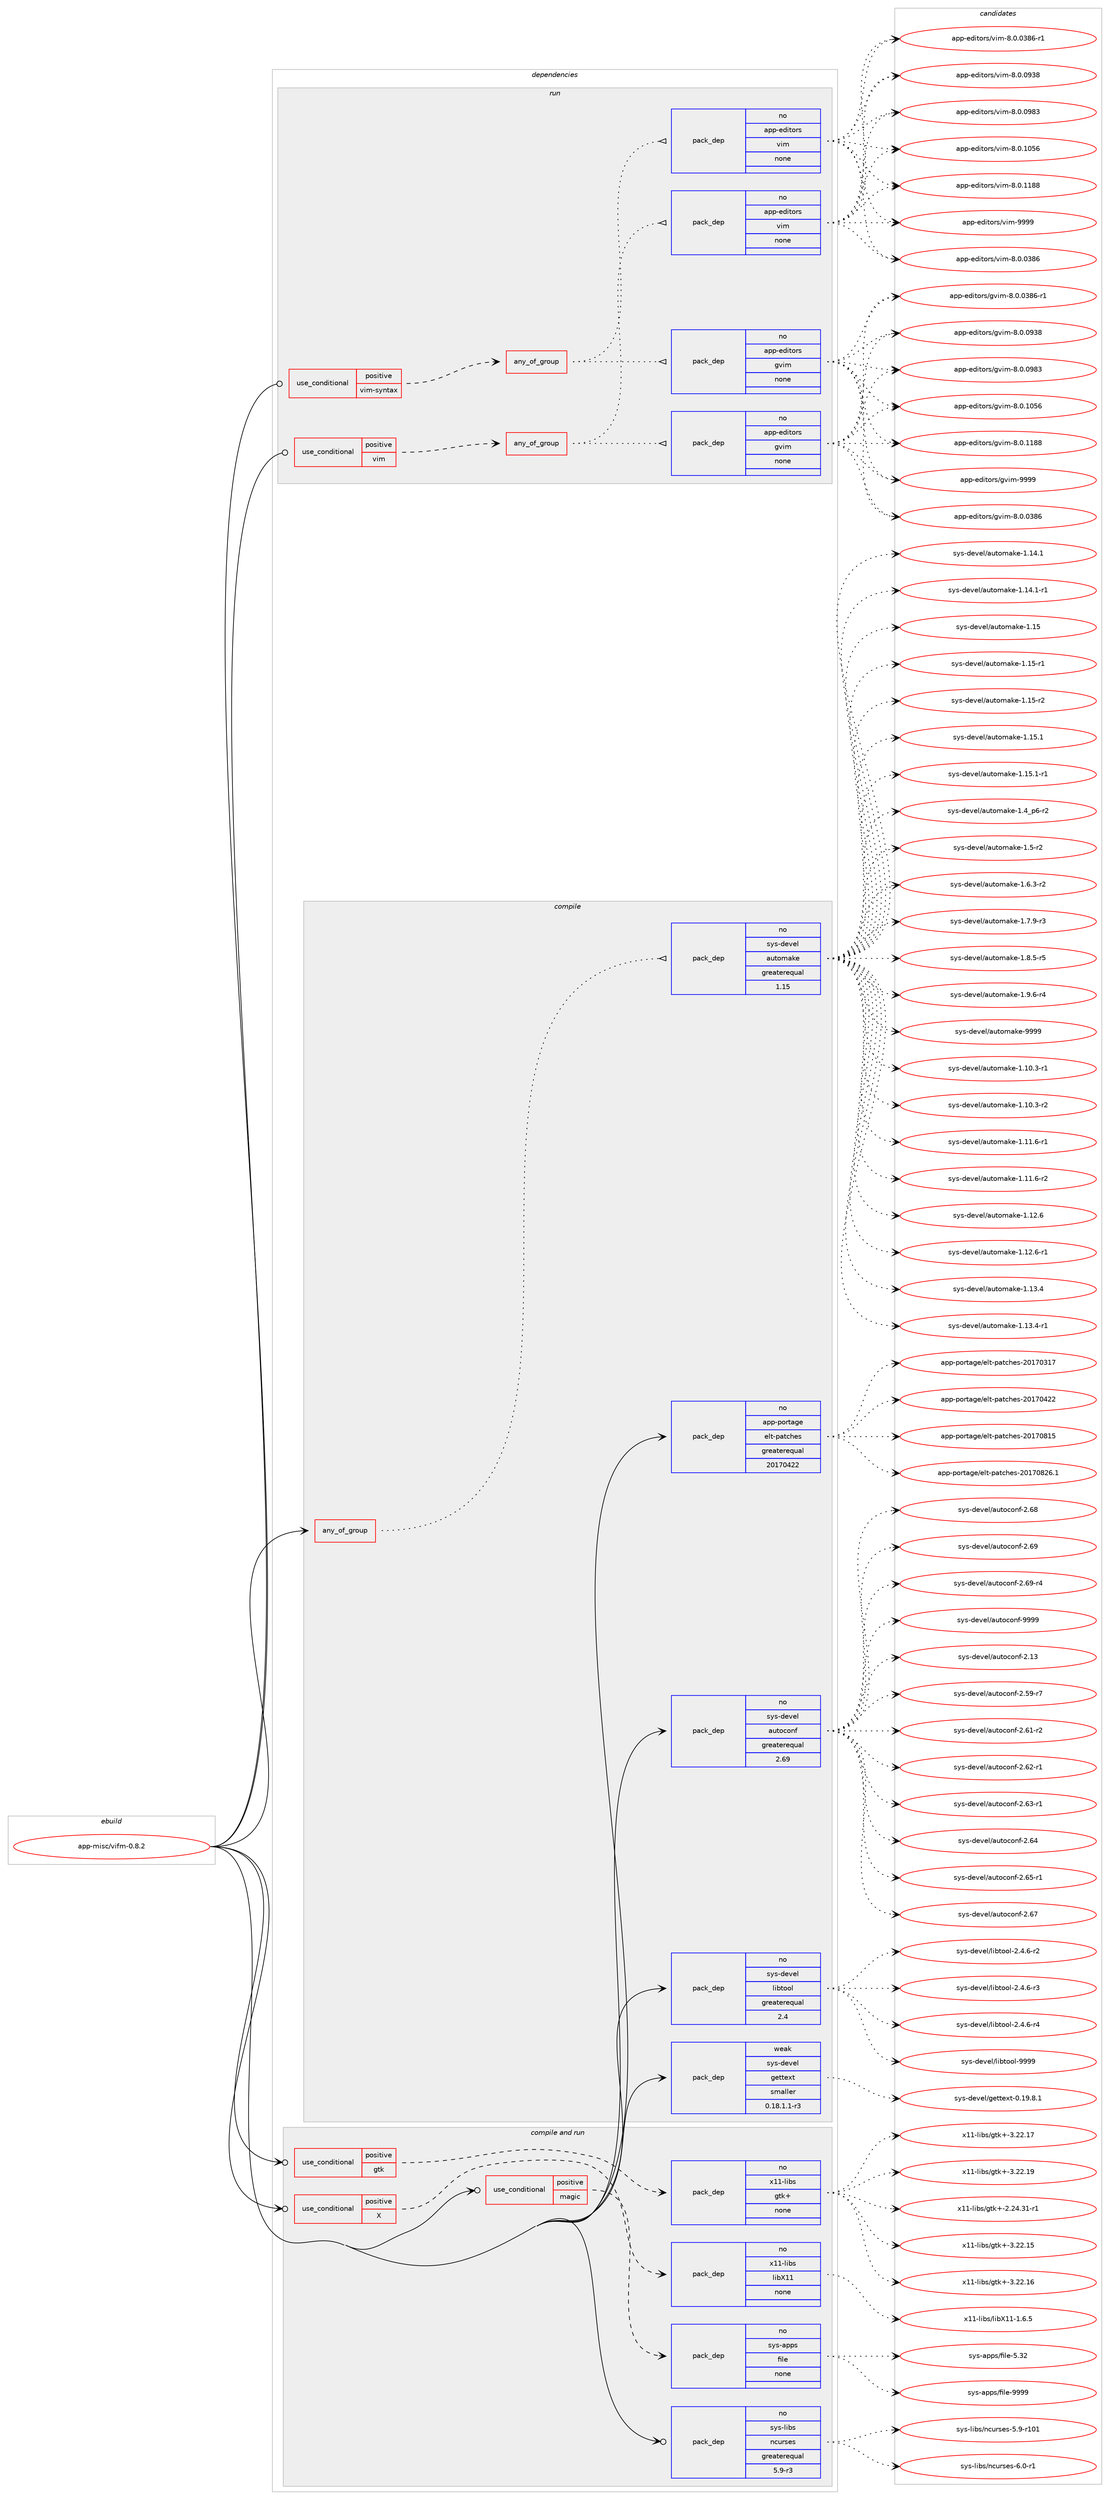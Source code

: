 digraph prolog {

# *************
# Graph options
# *************

newrank=true;
concentrate=true;
compound=true;
graph [rankdir=LR,fontname=Helvetica,fontsize=10,ranksep=1.5];#, ranksep=2.5, nodesep=0.2];
edge  [arrowhead=vee];
node  [fontname=Helvetica,fontsize=10];

# **********
# The ebuild
# **********

subgraph cluster_leftcol {
color=gray;
rank=same;
label=<<i>ebuild</i>>;
id [label="app-misc/vifm-0.8.2", color=red, width=4, href="../app-misc/vifm-0.8.2.svg"];
}

# ****************
# The dependencies
# ****************

subgraph cluster_midcol {
color=gray;
label=<<i>dependencies</i>>;
subgraph cluster_compile {
fillcolor="#eeeeee";
style=filled;
label=<<i>compile</i>>;
subgraph any832 {
dependency48669 [label=<<TABLE BORDER="0" CELLBORDER="1" CELLSPACING="0" CELLPADDING="4"><TR><TD CELLPADDING="10">any_of_group</TD></TR></TABLE>>, shape=none, color=red];subgraph pack34863 {
dependency48670 [label=<<TABLE BORDER="0" CELLBORDER="1" CELLSPACING="0" CELLPADDING="4" WIDTH="220"><TR><TD ROWSPAN="6" CELLPADDING="30">pack_dep</TD></TR><TR><TD WIDTH="110">no</TD></TR><TR><TD>sys-devel</TD></TR><TR><TD>automake</TD></TR><TR><TD>greaterequal</TD></TR><TR><TD>1.15</TD></TR></TABLE>>, shape=none, color=blue];
}
dependency48669:e -> dependency48670:w [weight=20,style="dotted",arrowhead="oinv"];
}
id:e -> dependency48669:w [weight=20,style="solid",arrowhead="vee"];
subgraph pack34864 {
dependency48671 [label=<<TABLE BORDER="0" CELLBORDER="1" CELLSPACING="0" CELLPADDING="4" WIDTH="220"><TR><TD ROWSPAN="6" CELLPADDING="30">pack_dep</TD></TR><TR><TD WIDTH="110">no</TD></TR><TR><TD>app-portage</TD></TR><TR><TD>elt-patches</TD></TR><TR><TD>greaterequal</TD></TR><TR><TD>20170422</TD></TR></TABLE>>, shape=none, color=blue];
}
id:e -> dependency48671:w [weight=20,style="solid",arrowhead="vee"];
subgraph pack34865 {
dependency48672 [label=<<TABLE BORDER="0" CELLBORDER="1" CELLSPACING="0" CELLPADDING="4" WIDTH="220"><TR><TD ROWSPAN="6" CELLPADDING="30">pack_dep</TD></TR><TR><TD WIDTH="110">no</TD></TR><TR><TD>sys-devel</TD></TR><TR><TD>autoconf</TD></TR><TR><TD>greaterequal</TD></TR><TR><TD>2.69</TD></TR></TABLE>>, shape=none, color=blue];
}
id:e -> dependency48672:w [weight=20,style="solid",arrowhead="vee"];
subgraph pack34866 {
dependency48673 [label=<<TABLE BORDER="0" CELLBORDER="1" CELLSPACING="0" CELLPADDING="4" WIDTH="220"><TR><TD ROWSPAN="6" CELLPADDING="30">pack_dep</TD></TR><TR><TD WIDTH="110">no</TD></TR><TR><TD>sys-devel</TD></TR><TR><TD>libtool</TD></TR><TR><TD>greaterequal</TD></TR><TR><TD>2.4</TD></TR></TABLE>>, shape=none, color=blue];
}
id:e -> dependency48673:w [weight=20,style="solid",arrowhead="vee"];
subgraph pack34867 {
dependency48674 [label=<<TABLE BORDER="0" CELLBORDER="1" CELLSPACING="0" CELLPADDING="4" WIDTH="220"><TR><TD ROWSPAN="6" CELLPADDING="30">pack_dep</TD></TR><TR><TD WIDTH="110">weak</TD></TR><TR><TD>sys-devel</TD></TR><TR><TD>gettext</TD></TR><TR><TD>smaller</TD></TR><TR><TD>0.18.1.1-r3</TD></TR></TABLE>>, shape=none, color=blue];
}
id:e -> dependency48674:w [weight=20,style="solid",arrowhead="vee"];
}
subgraph cluster_compileandrun {
fillcolor="#eeeeee";
style=filled;
label=<<i>compile and run</i>>;
subgraph cond12953 {
dependency48675 [label=<<TABLE BORDER="0" CELLBORDER="1" CELLSPACING="0" CELLPADDING="4"><TR><TD ROWSPAN="3" CELLPADDING="10">use_conditional</TD></TR><TR><TD>positive</TD></TR><TR><TD>X</TD></TR></TABLE>>, shape=none, color=red];
subgraph pack34868 {
dependency48676 [label=<<TABLE BORDER="0" CELLBORDER="1" CELLSPACING="0" CELLPADDING="4" WIDTH="220"><TR><TD ROWSPAN="6" CELLPADDING="30">pack_dep</TD></TR><TR><TD WIDTH="110">no</TD></TR><TR><TD>x11-libs</TD></TR><TR><TD>libX11</TD></TR><TR><TD>none</TD></TR><TR><TD></TD></TR></TABLE>>, shape=none, color=blue];
}
dependency48675:e -> dependency48676:w [weight=20,style="dashed",arrowhead="vee"];
}
id:e -> dependency48675:w [weight=20,style="solid",arrowhead="odotvee"];
subgraph cond12954 {
dependency48677 [label=<<TABLE BORDER="0" CELLBORDER="1" CELLSPACING="0" CELLPADDING="4"><TR><TD ROWSPAN="3" CELLPADDING="10">use_conditional</TD></TR><TR><TD>positive</TD></TR><TR><TD>gtk</TD></TR></TABLE>>, shape=none, color=red];
subgraph pack34869 {
dependency48678 [label=<<TABLE BORDER="0" CELLBORDER="1" CELLSPACING="0" CELLPADDING="4" WIDTH="220"><TR><TD ROWSPAN="6" CELLPADDING="30">pack_dep</TD></TR><TR><TD WIDTH="110">no</TD></TR><TR><TD>x11-libs</TD></TR><TR><TD>gtk+</TD></TR><TR><TD>none</TD></TR><TR><TD></TD></TR></TABLE>>, shape=none, color=blue];
}
dependency48677:e -> dependency48678:w [weight=20,style="dashed",arrowhead="vee"];
}
id:e -> dependency48677:w [weight=20,style="solid",arrowhead="odotvee"];
subgraph cond12955 {
dependency48679 [label=<<TABLE BORDER="0" CELLBORDER="1" CELLSPACING="0" CELLPADDING="4"><TR><TD ROWSPAN="3" CELLPADDING="10">use_conditional</TD></TR><TR><TD>positive</TD></TR><TR><TD>magic</TD></TR></TABLE>>, shape=none, color=red];
subgraph pack34870 {
dependency48680 [label=<<TABLE BORDER="0" CELLBORDER="1" CELLSPACING="0" CELLPADDING="4" WIDTH="220"><TR><TD ROWSPAN="6" CELLPADDING="30">pack_dep</TD></TR><TR><TD WIDTH="110">no</TD></TR><TR><TD>sys-apps</TD></TR><TR><TD>file</TD></TR><TR><TD>none</TD></TR><TR><TD></TD></TR></TABLE>>, shape=none, color=blue];
}
dependency48679:e -> dependency48680:w [weight=20,style="dashed",arrowhead="vee"];
}
id:e -> dependency48679:w [weight=20,style="solid",arrowhead="odotvee"];
subgraph pack34871 {
dependency48681 [label=<<TABLE BORDER="0" CELLBORDER="1" CELLSPACING="0" CELLPADDING="4" WIDTH="220"><TR><TD ROWSPAN="6" CELLPADDING="30">pack_dep</TD></TR><TR><TD WIDTH="110">no</TD></TR><TR><TD>sys-libs</TD></TR><TR><TD>ncurses</TD></TR><TR><TD>greaterequal</TD></TR><TR><TD>5.9-r3</TD></TR></TABLE>>, shape=none, color=blue];
}
id:e -> dependency48681:w [weight=20,style="solid",arrowhead="odotvee"];
}
subgraph cluster_run {
fillcolor="#eeeeee";
style=filled;
label=<<i>run</i>>;
subgraph cond12956 {
dependency48682 [label=<<TABLE BORDER="0" CELLBORDER="1" CELLSPACING="0" CELLPADDING="4"><TR><TD ROWSPAN="3" CELLPADDING="10">use_conditional</TD></TR><TR><TD>positive</TD></TR><TR><TD>vim</TD></TR></TABLE>>, shape=none, color=red];
subgraph any833 {
dependency48683 [label=<<TABLE BORDER="0" CELLBORDER="1" CELLSPACING="0" CELLPADDING="4"><TR><TD CELLPADDING="10">any_of_group</TD></TR></TABLE>>, shape=none, color=red];subgraph pack34872 {
dependency48684 [label=<<TABLE BORDER="0" CELLBORDER="1" CELLSPACING="0" CELLPADDING="4" WIDTH="220"><TR><TD ROWSPAN="6" CELLPADDING="30">pack_dep</TD></TR><TR><TD WIDTH="110">no</TD></TR><TR><TD>app-editors</TD></TR><TR><TD>vim</TD></TR><TR><TD>none</TD></TR><TR><TD></TD></TR></TABLE>>, shape=none, color=blue];
}
dependency48683:e -> dependency48684:w [weight=20,style="dotted",arrowhead="oinv"];
subgraph pack34873 {
dependency48685 [label=<<TABLE BORDER="0" CELLBORDER="1" CELLSPACING="0" CELLPADDING="4" WIDTH="220"><TR><TD ROWSPAN="6" CELLPADDING="30">pack_dep</TD></TR><TR><TD WIDTH="110">no</TD></TR><TR><TD>app-editors</TD></TR><TR><TD>gvim</TD></TR><TR><TD>none</TD></TR><TR><TD></TD></TR></TABLE>>, shape=none, color=blue];
}
dependency48683:e -> dependency48685:w [weight=20,style="dotted",arrowhead="oinv"];
}
dependency48682:e -> dependency48683:w [weight=20,style="dashed",arrowhead="vee"];
}
id:e -> dependency48682:w [weight=20,style="solid",arrowhead="odot"];
subgraph cond12957 {
dependency48686 [label=<<TABLE BORDER="0" CELLBORDER="1" CELLSPACING="0" CELLPADDING="4"><TR><TD ROWSPAN="3" CELLPADDING="10">use_conditional</TD></TR><TR><TD>positive</TD></TR><TR><TD>vim-syntax</TD></TR></TABLE>>, shape=none, color=red];
subgraph any834 {
dependency48687 [label=<<TABLE BORDER="0" CELLBORDER="1" CELLSPACING="0" CELLPADDING="4"><TR><TD CELLPADDING="10">any_of_group</TD></TR></TABLE>>, shape=none, color=red];subgraph pack34874 {
dependency48688 [label=<<TABLE BORDER="0" CELLBORDER="1" CELLSPACING="0" CELLPADDING="4" WIDTH="220"><TR><TD ROWSPAN="6" CELLPADDING="30">pack_dep</TD></TR><TR><TD WIDTH="110">no</TD></TR><TR><TD>app-editors</TD></TR><TR><TD>vim</TD></TR><TR><TD>none</TD></TR><TR><TD></TD></TR></TABLE>>, shape=none, color=blue];
}
dependency48687:e -> dependency48688:w [weight=20,style="dotted",arrowhead="oinv"];
subgraph pack34875 {
dependency48689 [label=<<TABLE BORDER="0" CELLBORDER="1" CELLSPACING="0" CELLPADDING="4" WIDTH="220"><TR><TD ROWSPAN="6" CELLPADDING="30">pack_dep</TD></TR><TR><TD WIDTH="110">no</TD></TR><TR><TD>app-editors</TD></TR><TR><TD>gvim</TD></TR><TR><TD>none</TD></TR><TR><TD></TD></TR></TABLE>>, shape=none, color=blue];
}
dependency48687:e -> dependency48689:w [weight=20,style="dotted",arrowhead="oinv"];
}
dependency48686:e -> dependency48687:w [weight=20,style="dashed",arrowhead="vee"];
}
id:e -> dependency48686:w [weight=20,style="solid",arrowhead="odot"];
}
}

# **************
# The candidates
# **************

subgraph cluster_choices {
rank=same;
color=gray;
label=<<i>candidates</i>>;

subgraph choice34863 {
color=black;
nodesep=1;
choice11512111545100101118101108479711711611110997107101454946494846514511449 [label="sys-devel/automake-1.10.3-r1", color=red, width=4,href="../sys-devel/automake-1.10.3-r1.svg"];
choice11512111545100101118101108479711711611110997107101454946494846514511450 [label="sys-devel/automake-1.10.3-r2", color=red, width=4,href="../sys-devel/automake-1.10.3-r2.svg"];
choice11512111545100101118101108479711711611110997107101454946494946544511449 [label="sys-devel/automake-1.11.6-r1", color=red, width=4,href="../sys-devel/automake-1.11.6-r1.svg"];
choice11512111545100101118101108479711711611110997107101454946494946544511450 [label="sys-devel/automake-1.11.6-r2", color=red, width=4,href="../sys-devel/automake-1.11.6-r2.svg"];
choice1151211154510010111810110847971171161111099710710145494649504654 [label="sys-devel/automake-1.12.6", color=red, width=4,href="../sys-devel/automake-1.12.6.svg"];
choice11512111545100101118101108479711711611110997107101454946495046544511449 [label="sys-devel/automake-1.12.6-r1", color=red, width=4,href="../sys-devel/automake-1.12.6-r1.svg"];
choice1151211154510010111810110847971171161111099710710145494649514652 [label="sys-devel/automake-1.13.4", color=red, width=4,href="../sys-devel/automake-1.13.4.svg"];
choice11512111545100101118101108479711711611110997107101454946495146524511449 [label="sys-devel/automake-1.13.4-r1", color=red, width=4,href="../sys-devel/automake-1.13.4-r1.svg"];
choice1151211154510010111810110847971171161111099710710145494649524649 [label="sys-devel/automake-1.14.1", color=red, width=4,href="../sys-devel/automake-1.14.1.svg"];
choice11512111545100101118101108479711711611110997107101454946495246494511449 [label="sys-devel/automake-1.14.1-r1", color=red, width=4,href="../sys-devel/automake-1.14.1-r1.svg"];
choice115121115451001011181011084797117116111109971071014549464953 [label="sys-devel/automake-1.15", color=red, width=4,href="../sys-devel/automake-1.15.svg"];
choice1151211154510010111810110847971171161111099710710145494649534511449 [label="sys-devel/automake-1.15-r1", color=red, width=4,href="../sys-devel/automake-1.15-r1.svg"];
choice1151211154510010111810110847971171161111099710710145494649534511450 [label="sys-devel/automake-1.15-r2", color=red, width=4,href="../sys-devel/automake-1.15-r2.svg"];
choice1151211154510010111810110847971171161111099710710145494649534649 [label="sys-devel/automake-1.15.1", color=red, width=4,href="../sys-devel/automake-1.15.1.svg"];
choice11512111545100101118101108479711711611110997107101454946495346494511449 [label="sys-devel/automake-1.15.1-r1", color=red, width=4,href="../sys-devel/automake-1.15.1-r1.svg"];
choice115121115451001011181011084797117116111109971071014549465295112544511450 [label="sys-devel/automake-1.4_p6-r2", color=red, width=4,href="../sys-devel/automake-1.4_p6-r2.svg"];
choice11512111545100101118101108479711711611110997107101454946534511450 [label="sys-devel/automake-1.5-r2", color=red, width=4,href="../sys-devel/automake-1.5-r2.svg"];
choice115121115451001011181011084797117116111109971071014549465446514511450 [label="sys-devel/automake-1.6.3-r2", color=red, width=4,href="../sys-devel/automake-1.6.3-r2.svg"];
choice115121115451001011181011084797117116111109971071014549465546574511451 [label="sys-devel/automake-1.7.9-r3", color=red, width=4,href="../sys-devel/automake-1.7.9-r3.svg"];
choice115121115451001011181011084797117116111109971071014549465646534511453 [label="sys-devel/automake-1.8.5-r5", color=red, width=4,href="../sys-devel/automake-1.8.5-r5.svg"];
choice115121115451001011181011084797117116111109971071014549465746544511452 [label="sys-devel/automake-1.9.6-r4", color=red, width=4,href="../sys-devel/automake-1.9.6-r4.svg"];
choice115121115451001011181011084797117116111109971071014557575757 [label="sys-devel/automake-9999", color=red, width=4,href="../sys-devel/automake-9999.svg"];
dependency48670:e -> choice11512111545100101118101108479711711611110997107101454946494846514511449:w [style=dotted,weight="100"];
dependency48670:e -> choice11512111545100101118101108479711711611110997107101454946494846514511450:w [style=dotted,weight="100"];
dependency48670:e -> choice11512111545100101118101108479711711611110997107101454946494946544511449:w [style=dotted,weight="100"];
dependency48670:e -> choice11512111545100101118101108479711711611110997107101454946494946544511450:w [style=dotted,weight="100"];
dependency48670:e -> choice1151211154510010111810110847971171161111099710710145494649504654:w [style=dotted,weight="100"];
dependency48670:e -> choice11512111545100101118101108479711711611110997107101454946495046544511449:w [style=dotted,weight="100"];
dependency48670:e -> choice1151211154510010111810110847971171161111099710710145494649514652:w [style=dotted,weight="100"];
dependency48670:e -> choice11512111545100101118101108479711711611110997107101454946495146524511449:w [style=dotted,weight="100"];
dependency48670:e -> choice1151211154510010111810110847971171161111099710710145494649524649:w [style=dotted,weight="100"];
dependency48670:e -> choice11512111545100101118101108479711711611110997107101454946495246494511449:w [style=dotted,weight="100"];
dependency48670:e -> choice115121115451001011181011084797117116111109971071014549464953:w [style=dotted,weight="100"];
dependency48670:e -> choice1151211154510010111810110847971171161111099710710145494649534511449:w [style=dotted,weight="100"];
dependency48670:e -> choice1151211154510010111810110847971171161111099710710145494649534511450:w [style=dotted,weight="100"];
dependency48670:e -> choice1151211154510010111810110847971171161111099710710145494649534649:w [style=dotted,weight="100"];
dependency48670:e -> choice11512111545100101118101108479711711611110997107101454946495346494511449:w [style=dotted,weight="100"];
dependency48670:e -> choice115121115451001011181011084797117116111109971071014549465295112544511450:w [style=dotted,weight="100"];
dependency48670:e -> choice11512111545100101118101108479711711611110997107101454946534511450:w [style=dotted,weight="100"];
dependency48670:e -> choice115121115451001011181011084797117116111109971071014549465446514511450:w [style=dotted,weight="100"];
dependency48670:e -> choice115121115451001011181011084797117116111109971071014549465546574511451:w [style=dotted,weight="100"];
dependency48670:e -> choice115121115451001011181011084797117116111109971071014549465646534511453:w [style=dotted,weight="100"];
dependency48670:e -> choice115121115451001011181011084797117116111109971071014549465746544511452:w [style=dotted,weight="100"];
dependency48670:e -> choice115121115451001011181011084797117116111109971071014557575757:w [style=dotted,weight="100"];
}
subgraph choice34864 {
color=black;
nodesep=1;
choice97112112451121111141169710310147101108116451129711699104101115455048495548514955 [label="app-portage/elt-patches-20170317", color=red, width=4,href="../app-portage/elt-patches-20170317.svg"];
choice97112112451121111141169710310147101108116451129711699104101115455048495548525050 [label="app-portage/elt-patches-20170422", color=red, width=4,href="../app-portage/elt-patches-20170422.svg"];
choice97112112451121111141169710310147101108116451129711699104101115455048495548564953 [label="app-portage/elt-patches-20170815", color=red, width=4,href="../app-portage/elt-patches-20170815.svg"];
choice971121124511211111411697103101471011081164511297116991041011154550484955485650544649 [label="app-portage/elt-patches-20170826.1", color=red, width=4,href="../app-portage/elt-patches-20170826.1.svg"];
dependency48671:e -> choice97112112451121111141169710310147101108116451129711699104101115455048495548514955:w [style=dotted,weight="100"];
dependency48671:e -> choice97112112451121111141169710310147101108116451129711699104101115455048495548525050:w [style=dotted,weight="100"];
dependency48671:e -> choice97112112451121111141169710310147101108116451129711699104101115455048495548564953:w [style=dotted,weight="100"];
dependency48671:e -> choice971121124511211111411697103101471011081164511297116991041011154550484955485650544649:w [style=dotted,weight="100"];
}
subgraph choice34865 {
color=black;
nodesep=1;
choice115121115451001011181011084797117116111991111101024550464951 [label="sys-devel/autoconf-2.13", color=red, width=4,href="../sys-devel/autoconf-2.13.svg"];
choice1151211154510010111810110847971171161119911111010245504653574511455 [label="sys-devel/autoconf-2.59-r7", color=red, width=4,href="../sys-devel/autoconf-2.59-r7.svg"];
choice1151211154510010111810110847971171161119911111010245504654494511450 [label="sys-devel/autoconf-2.61-r2", color=red, width=4,href="../sys-devel/autoconf-2.61-r2.svg"];
choice1151211154510010111810110847971171161119911111010245504654504511449 [label="sys-devel/autoconf-2.62-r1", color=red, width=4,href="../sys-devel/autoconf-2.62-r1.svg"];
choice1151211154510010111810110847971171161119911111010245504654514511449 [label="sys-devel/autoconf-2.63-r1", color=red, width=4,href="../sys-devel/autoconf-2.63-r1.svg"];
choice115121115451001011181011084797117116111991111101024550465452 [label="sys-devel/autoconf-2.64", color=red, width=4,href="../sys-devel/autoconf-2.64.svg"];
choice1151211154510010111810110847971171161119911111010245504654534511449 [label="sys-devel/autoconf-2.65-r1", color=red, width=4,href="../sys-devel/autoconf-2.65-r1.svg"];
choice115121115451001011181011084797117116111991111101024550465455 [label="sys-devel/autoconf-2.67", color=red, width=4,href="../sys-devel/autoconf-2.67.svg"];
choice115121115451001011181011084797117116111991111101024550465456 [label="sys-devel/autoconf-2.68", color=red, width=4,href="../sys-devel/autoconf-2.68.svg"];
choice115121115451001011181011084797117116111991111101024550465457 [label="sys-devel/autoconf-2.69", color=red, width=4,href="../sys-devel/autoconf-2.69.svg"];
choice1151211154510010111810110847971171161119911111010245504654574511452 [label="sys-devel/autoconf-2.69-r4", color=red, width=4,href="../sys-devel/autoconf-2.69-r4.svg"];
choice115121115451001011181011084797117116111991111101024557575757 [label="sys-devel/autoconf-9999", color=red, width=4,href="../sys-devel/autoconf-9999.svg"];
dependency48672:e -> choice115121115451001011181011084797117116111991111101024550464951:w [style=dotted,weight="100"];
dependency48672:e -> choice1151211154510010111810110847971171161119911111010245504653574511455:w [style=dotted,weight="100"];
dependency48672:e -> choice1151211154510010111810110847971171161119911111010245504654494511450:w [style=dotted,weight="100"];
dependency48672:e -> choice1151211154510010111810110847971171161119911111010245504654504511449:w [style=dotted,weight="100"];
dependency48672:e -> choice1151211154510010111810110847971171161119911111010245504654514511449:w [style=dotted,weight="100"];
dependency48672:e -> choice115121115451001011181011084797117116111991111101024550465452:w [style=dotted,weight="100"];
dependency48672:e -> choice1151211154510010111810110847971171161119911111010245504654534511449:w [style=dotted,weight="100"];
dependency48672:e -> choice115121115451001011181011084797117116111991111101024550465455:w [style=dotted,weight="100"];
dependency48672:e -> choice115121115451001011181011084797117116111991111101024550465456:w [style=dotted,weight="100"];
dependency48672:e -> choice115121115451001011181011084797117116111991111101024550465457:w [style=dotted,weight="100"];
dependency48672:e -> choice1151211154510010111810110847971171161119911111010245504654574511452:w [style=dotted,weight="100"];
dependency48672:e -> choice115121115451001011181011084797117116111991111101024557575757:w [style=dotted,weight="100"];
}
subgraph choice34866 {
color=black;
nodesep=1;
choice1151211154510010111810110847108105981161111111084550465246544511450 [label="sys-devel/libtool-2.4.6-r2", color=red, width=4,href="../sys-devel/libtool-2.4.6-r2.svg"];
choice1151211154510010111810110847108105981161111111084550465246544511451 [label="sys-devel/libtool-2.4.6-r3", color=red, width=4,href="../sys-devel/libtool-2.4.6-r3.svg"];
choice1151211154510010111810110847108105981161111111084550465246544511452 [label="sys-devel/libtool-2.4.6-r4", color=red, width=4,href="../sys-devel/libtool-2.4.6-r4.svg"];
choice1151211154510010111810110847108105981161111111084557575757 [label="sys-devel/libtool-9999", color=red, width=4,href="../sys-devel/libtool-9999.svg"];
dependency48673:e -> choice1151211154510010111810110847108105981161111111084550465246544511450:w [style=dotted,weight="100"];
dependency48673:e -> choice1151211154510010111810110847108105981161111111084550465246544511451:w [style=dotted,weight="100"];
dependency48673:e -> choice1151211154510010111810110847108105981161111111084550465246544511452:w [style=dotted,weight="100"];
dependency48673:e -> choice1151211154510010111810110847108105981161111111084557575757:w [style=dotted,weight="100"];
}
subgraph choice34867 {
color=black;
nodesep=1;
choice1151211154510010111810110847103101116116101120116454846495746564649 [label="sys-devel/gettext-0.19.8.1", color=red, width=4,href="../sys-devel/gettext-0.19.8.1.svg"];
dependency48674:e -> choice1151211154510010111810110847103101116116101120116454846495746564649:w [style=dotted,weight="100"];
}
subgraph choice34868 {
color=black;
nodesep=1;
choice120494945108105981154710810598884949454946544653 [label="x11-libs/libX11-1.6.5", color=red, width=4,href="../x11-libs/libX11-1.6.5.svg"];
dependency48676:e -> choice120494945108105981154710810598884949454946544653:w [style=dotted,weight="100"];
}
subgraph choice34869 {
color=black;
nodesep=1;
choice12049494510810598115471031161074345504650524651494511449 [label="x11-libs/gtk+-2.24.31-r1", color=red, width=4,href="../x11-libs/gtk+-2.24.31-r1.svg"];
choice1204949451081059811547103116107434551465050464953 [label="x11-libs/gtk+-3.22.15", color=red, width=4,href="../x11-libs/gtk+-3.22.15.svg"];
choice1204949451081059811547103116107434551465050464954 [label="x11-libs/gtk+-3.22.16", color=red, width=4,href="../x11-libs/gtk+-3.22.16.svg"];
choice1204949451081059811547103116107434551465050464955 [label="x11-libs/gtk+-3.22.17", color=red, width=4,href="../x11-libs/gtk+-3.22.17.svg"];
choice1204949451081059811547103116107434551465050464957 [label="x11-libs/gtk+-3.22.19", color=red, width=4,href="../x11-libs/gtk+-3.22.19.svg"];
dependency48678:e -> choice12049494510810598115471031161074345504650524651494511449:w [style=dotted,weight="100"];
dependency48678:e -> choice1204949451081059811547103116107434551465050464953:w [style=dotted,weight="100"];
dependency48678:e -> choice1204949451081059811547103116107434551465050464954:w [style=dotted,weight="100"];
dependency48678:e -> choice1204949451081059811547103116107434551465050464955:w [style=dotted,weight="100"];
dependency48678:e -> choice1204949451081059811547103116107434551465050464957:w [style=dotted,weight="100"];
}
subgraph choice34870 {
color=black;
nodesep=1;
choice1151211154597112112115471021051081014553465150 [label="sys-apps/file-5.32", color=red, width=4,href="../sys-apps/file-5.32.svg"];
choice1151211154597112112115471021051081014557575757 [label="sys-apps/file-9999", color=red, width=4,href="../sys-apps/file-9999.svg"];
dependency48680:e -> choice1151211154597112112115471021051081014553465150:w [style=dotted,weight="100"];
dependency48680:e -> choice1151211154597112112115471021051081014557575757:w [style=dotted,weight="100"];
}
subgraph choice34871 {
color=black;
nodesep=1;
choice115121115451081059811547110991171141151011154553465745114494849 [label="sys-libs/ncurses-5.9-r101", color=red, width=4,href="../sys-libs/ncurses-5.9-r101.svg"];
choice11512111545108105981154711099117114115101115455446484511449 [label="sys-libs/ncurses-6.0-r1", color=red, width=4,href="../sys-libs/ncurses-6.0-r1.svg"];
dependency48681:e -> choice115121115451081059811547110991171141151011154553465745114494849:w [style=dotted,weight="100"];
dependency48681:e -> choice11512111545108105981154711099117114115101115455446484511449:w [style=dotted,weight="100"];
}
subgraph choice34872 {
color=black;
nodesep=1;
choice971121124510110010511611111411547118105109455646484648515654 [label="app-editors/vim-8.0.0386", color=red, width=4,href="../app-editors/vim-8.0.0386.svg"];
choice9711211245101100105116111114115471181051094556464846485156544511449 [label="app-editors/vim-8.0.0386-r1", color=red, width=4,href="../app-editors/vim-8.0.0386-r1.svg"];
choice971121124510110010511611111411547118105109455646484648575156 [label="app-editors/vim-8.0.0938", color=red, width=4,href="../app-editors/vim-8.0.0938.svg"];
choice971121124510110010511611111411547118105109455646484648575651 [label="app-editors/vim-8.0.0983", color=red, width=4,href="../app-editors/vim-8.0.0983.svg"];
choice971121124510110010511611111411547118105109455646484649485354 [label="app-editors/vim-8.0.1056", color=red, width=4,href="../app-editors/vim-8.0.1056.svg"];
choice971121124510110010511611111411547118105109455646484649495656 [label="app-editors/vim-8.0.1188", color=red, width=4,href="../app-editors/vim-8.0.1188.svg"];
choice9711211245101100105116111114115471181051094557575757 [label="app-editors/vim-9999", color=red, width=4,href="../app-editors/vim-9999.svg"];
dependency48684:e -> choice971121124510110010511611111411547118105109455646484648515654:w [style=dotted,weight="100"];
dependency48684:e -> choice9711211245101100105116111114115471181051094556464846485156544511449:w [style=dotted,weight="100"];
dependency48684:e -> choice971121124510110010511611111411547118105109455646484648575156:w [style=dotted,weight="100"];
dependency48684:e -> choice971121124510110010511611111411547118105109455646484648575651:w [style=dotted,weight="100"];
dependency48684:e -> choice971121124510110010511611111411547118105109455646484649485354:w [style=dotted,weight="100"];
dependency48684:e -> choice971121124510110010511611111411547118105109455646484649495656:w [style=dotted,weight="100"];
dependency48684:e -> choice9711211245101100105116111114115471181051094557575757:w [style=dotted,weight="100"];
}
subgraph choice34873 {
color=black;
nodesep=1;
choice971121124510110010511611111411547103118105109455646484648515654 [label="app-editors/gvim-8.0.0386", color=red, width=4,href="../app-editors/gvim-8.0.0386.svg"];
choice9711211245101100105116111114115471031181051094556464846485156544511449 [label="app-editors/gvim-8.0.0386-r1", color=red, width=4,href="../app-editors/gvim-8.0.0386-r1.svg"];
choice971121124510110010511611111411547103118105109455646484648575156 [label="app-editors/gvim-8.0.0938", color=red, width=4,href="../app-editors/gvim-8.0.0938.svg"];
choice971121124510110010511611111411547103118105109455646484648575651 [label="app-editors/gvim-8.0.0983", color=red, width=4,href="../app-editors/gvim-8.0.0983.svg"];
choice971121124510110010511611111411547103118105109455646484649485354 [label="app-editors/gvim-8.0.1056", color=red, width=4,href="../app-editors/gvim-8.0.1056.svg"];
choice971121124510110010511611111411547103118105109455646484649495656 [label="app-editors/gvim-8.0.1188", color=red, width=4,href="../app-editors/gvim-8.0.1188.svg"];
choice9711211245101100105116111114115471031181051094557575757 [label="app-editors/gvim-9999", color=red, width=4,href="../app-editors/gvim-9999.svg"];
dependency48685:e -> choice971121124510110010511611111411547103118105109455646484648515654:w [style=dotted,weight="100"];
dependency48685:e -> choice9711211245101100105116111114115471031181051094556464846485156544511449:w [style=dotted,weight="100"];
dependency48685:e -> choice971121124510110010511611111411547103118105109455646484648575156:w [style=dotted,weight="100"];
dependency48685:e -> choice971121124510110010511611111411547103118105109455646484648575651:w [style=dotted,weight="100"];
dependency48685:e -> choice971121124510110010511611111411547103118105109455646484649485354:w [style=dotted,weight="100"];
dependency48685:e -> choice971121124510110010511611111411547103118105109455646484649495656:w [style=dotted,weight="100"];
dependency48685:e -> choice9711211245101100105116111114115471031181051094557575757:w [style=dotted,weight="100"];
}
subgraph choice34874 {
color=black;
nodesep=1;
choice971121124510110010511611111411547118105109455646484648515654 [label="app-editors/vim-8.0.0386", color=red, width=4,href="../app-editors/vim-8.0.0386.svg"];
choice9711211245101100105116111114115471181051094556464846485156544511449 [label="app-editors/vim-8.0.0386-r1", color=red, width=4,href="../app-editors/vim-8.0.0386-r1.svg"];
choice971121124510110010511611111411547118105109455646484648575156 [label="app-editors/vim-8.0.0938", color=red, width=4,href="../app-editors/vim-8.0.0938.svg"];
choice971121124510110010511611111411547118105109455646484648575651 [label="app-editors/vim-8.0.0983", color=red, width=4,href="../app-editors/vim-8.0.0983.svg"];
choice971121124510110010511611111411547118105109455646484649485354 [label="app-editors/vim-8.0.1056", color=red, width=4,href="../app-editors/vim-8.0.1056.svg"];
choice971121124510110010511611111411547118105109455646484649495656 [label="app-editors/vim-8.0.1188", color=red, width=4,href="../app-editors/vim-8.0.1188.svg"];
choice9711211245101100105116111114115471181051094557575757 [label="app-editors/vim-9999", color=red, width=4,href="../app-editors/vim-9999.svg"];
dependency48688:e -> choice971121124510110010511611111411547118105109455646484648515654:w [style=dotted,weight="100"];
dependency48688:e -> choice9711211245101100105116111114115471181051094556464846485156544511449:w [style=dotted,weight="100"];
dependency48688:e -> choice971121124510110010511611111411547118105109455646484648575156:w [style=dotted,weight="100"];
dependency48688:e -> choice971121124510110010511611111411547118105109455646484648575651:w [style=dotted,weight="100"];
dependency48688:e -> choice971121124510110010511611111411547118105109455646484649485354:w [style=dotted,weight="100"];
dependency48688:e -> choice971121124510110010511611111411547118105109455646484649495656:w [style=dotted,weight="100"];
dependency48688:e -> choice9711211245101100105116111114115471181051094557575757:w [style=dotted,weight="100"];
}
subgraph choice34875 {
color=black;
nodesep=1;
choice971121124510110010511611111411547103118105109455646484648515654 [label="app-editors/gvim-8.0.0386", color=red, width=4,href="../app-editors/gvim-8.0.0386.svg"];
choice9711211245101100105116111114115471031181051094556464846485156544511449 [label="app-editors/gvim-8.0.0386-r1", color=red, width=4,href="../app-editors/gvim-8.0.0386-r1.svg"];
choice971121124510110010511611111411547103118105109455646484648575156 [label="app-editors/gvim-8.0.0938", color=red, width=4,href="../app-editors/gvim-8.0.0938.svg"];
choice971121124510110010511611111411547103118105109455646484648575651 [label="app-editors/gvim-8.0.0983", color=red, width=4,href="../app-editors/gvim-8.0.0983.svg"];
choice971121124510110010511611111411547103118105109455646484649485354 [label="app-editors/gvim-8.0.1056", color=red, width=4,href="../app-editors/gvim-8.0.1056.svg"];
choice971121124510110010511611111411547103118105109455646484649495656 [label="app-editors/gvim-8.0.1188", color=red, width=4,href="../app-editors/gvim-8.0.1188.svg"];
choice9711211245101100105116111114115471031181051094557575757 [label="app-editors/gvim-9999", color=red, width=4,href="../app-editors/gvim-9999.svg"];
dependency48689:e -> choice971121124510110010511611111411547103118105109455646484648515654:w [style=dotted,weight="100"];
dependency48689:e -> choice9711211245101100105116111114115471031181051094556464846485156544511449:w [style=dotted,weight="100"];
dependency48689:e -> choice971121124510110010511611111411547103118105109455646484648575156:w [style=dotted,weight="100"];
dependency48689:e -> choice971121124510110010511611111411547103118105109455646484648575651:w [style=dotted,weight="100"];
dependency48689:e -> choice971121124510110010511611111411547103118105109455646484649485354:w [style=dotted,weight="100"];
dependency48689:e -> choice971121124510110010511611111411547103118105109455646484649495656:w [style=dotted,weight="100"];
dependency48689:e -> choice9711211245101100105116111114115471031181051094557575757:w [style=dotted,weight="100"];
}
}

}
